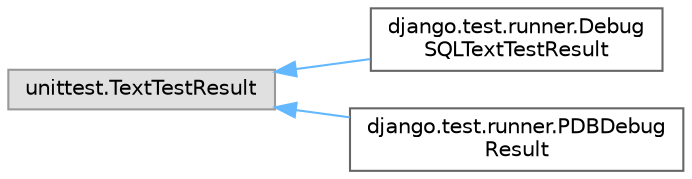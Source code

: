 digraph "Graphical Class Hierarchy"
{
 // LATEX_PDF_SIZE
  bgcolor="transparent";
  edge [fontname=Helvetica,fontsize=10,labelfontname=Helvetica,labelfontsize=10];
  node [fontname=Helvetica,fontsize=10,shape=box,height=0.2,width=0.4];
  rankdir="LR";
  Node0 [id="Node000000",label="unittest.TextTestResult",height=0.2,width=0.4,color="grey60", fillcolor="#E0E0E0", style="filled",tooltip=" "];
  Node0 -> Node1 [id="edge4352_Node000000_Node000001",dir="back",color="steelblue1",style="solid",tooltip=" "];
  Node1 [id="Node000001",label="django.test.runner.Debug\lSQLTextTestResult",height=0.2,width=0.4,color="grey40", fillcolor="white", style="filled",URL="$classdjango_1_1test_1_1runner_1_1_debug_s_q_l_text_test_result.html",tooltip=" "];
  Node0 -> Node2 [id="edge4353_Node000000_Node000002",dir="back",color="steelblue1",style="solid",tooltip=" "];
  Node2 [id="Node000002",label="django.test.runner.PDBDebug\lResult",height=0.2,width=0.4,color="grey40", fillcolor="white", style="filled",URL="$classdjango_1_1test_1_1runner_1_1_p_d_b_debug_result.html",tooltip=" "];
}
